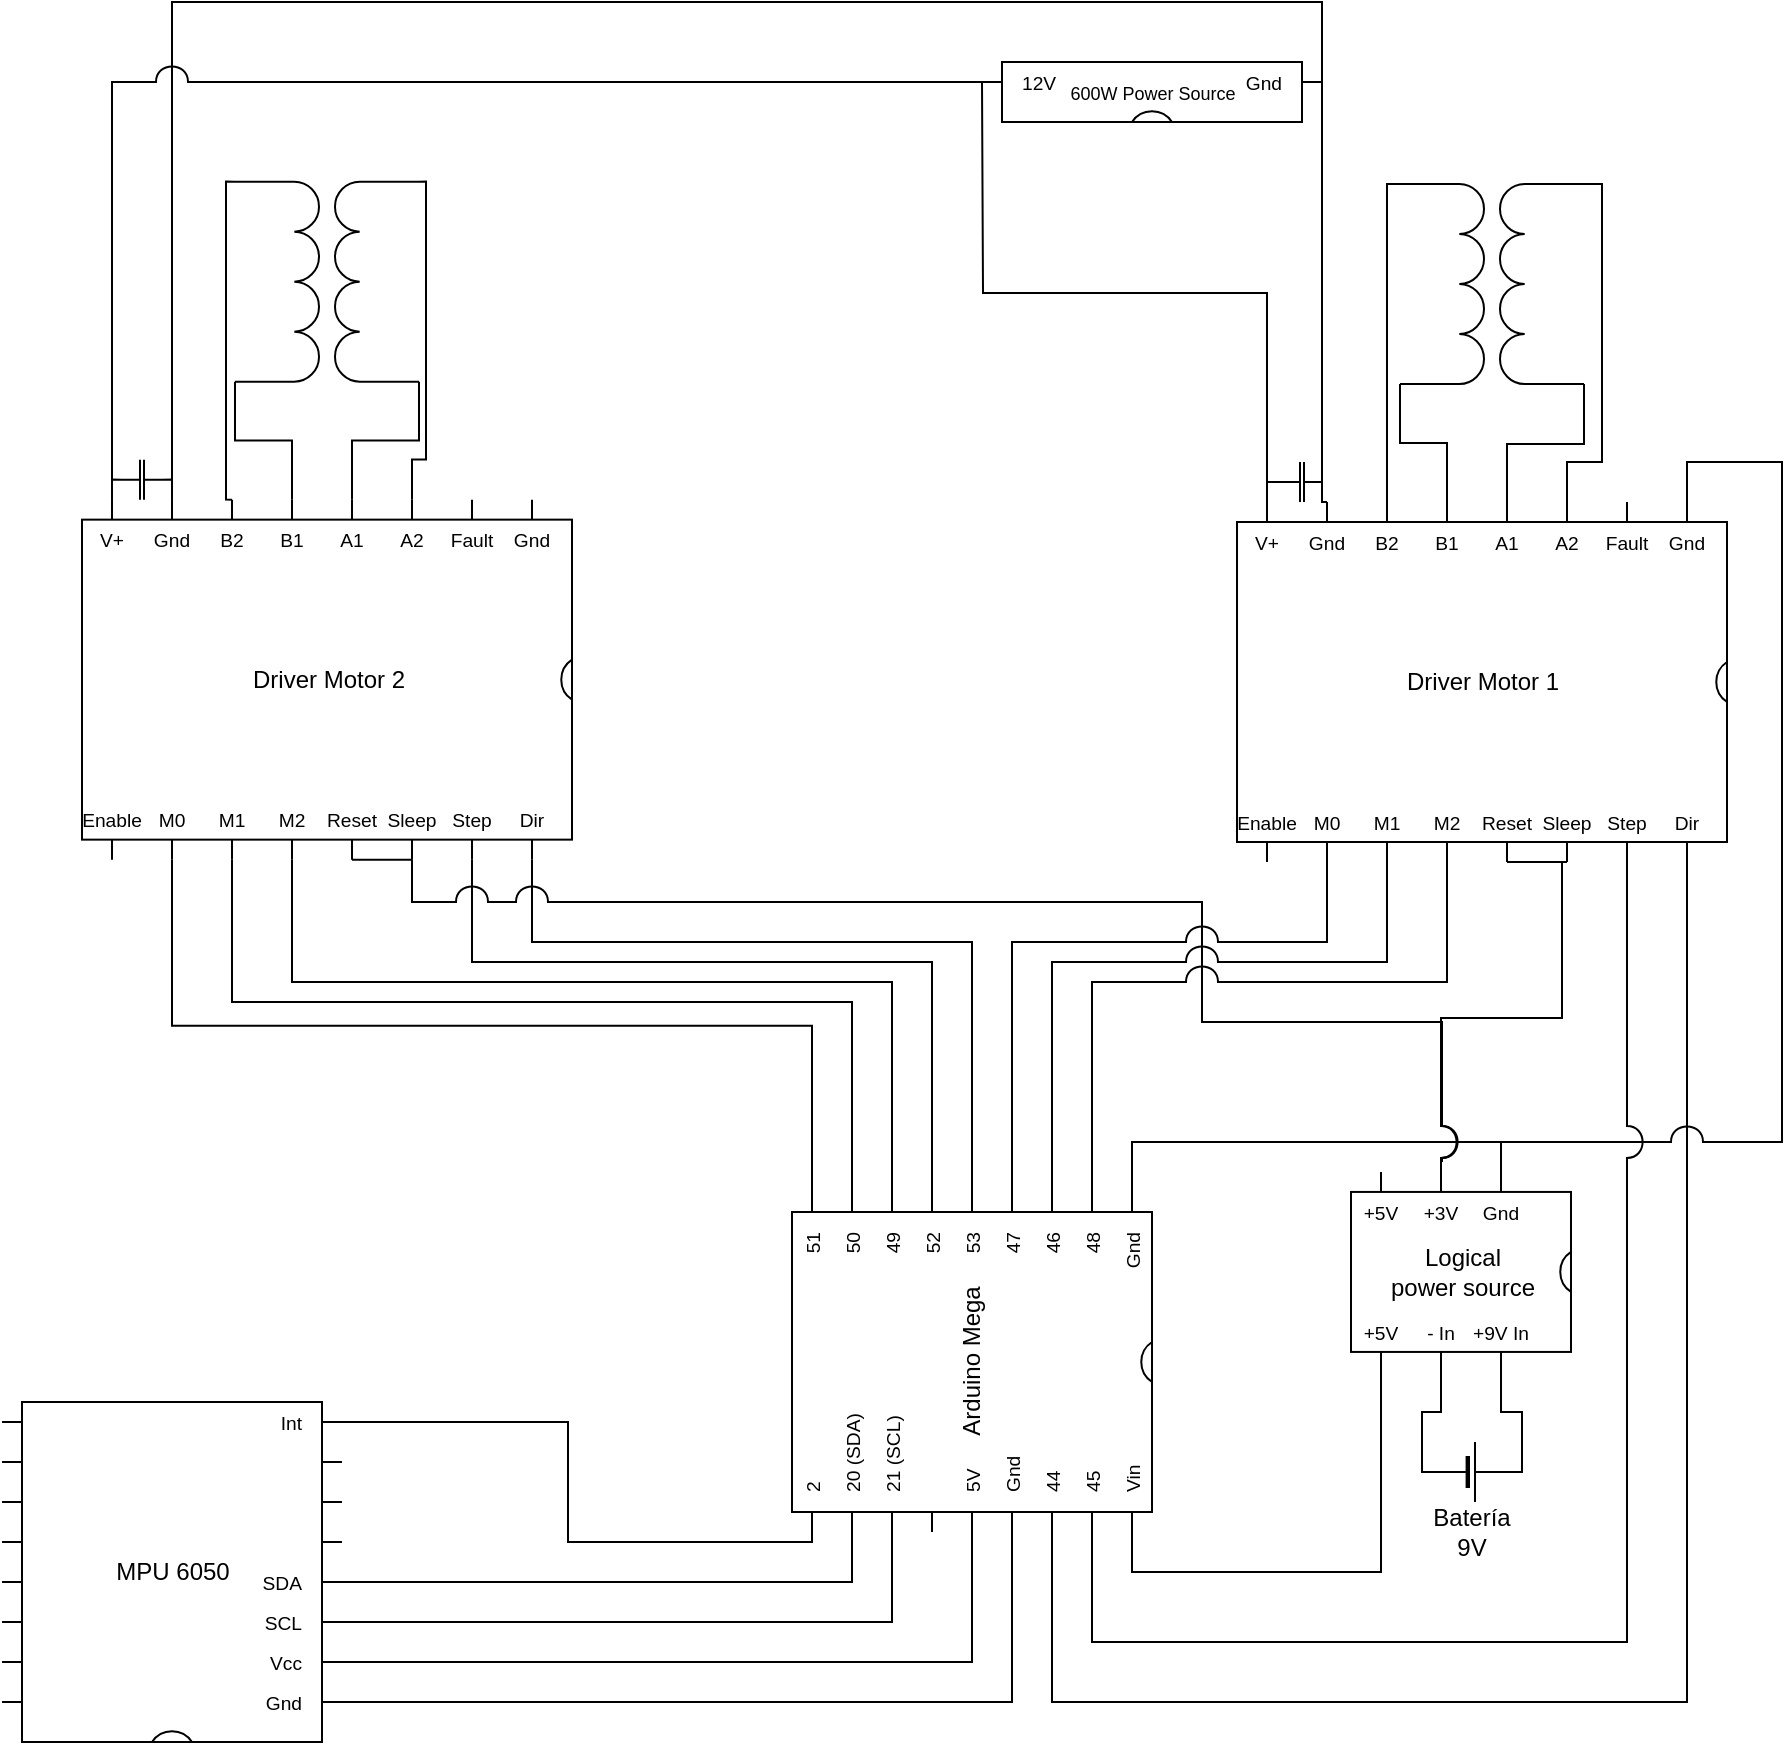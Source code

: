 <mxfile version="13.7.3" type="device"><diagram name="Page-1" id="7e0a89b8-554c-2b80-1dc8-d5c74ca68de4"><mxGraphModel dx="1185" dy="1493" grid="1" gridSize="10" guides="1" tooltips="1" connect="1" arrows="1" fold="1" page="1" pageScale="1" pageWidth="1100" pageHeight="850" background="#ffffff" math="0" shadow="0"><root><mxCell id="0"/><mxCell id="1" parent="0"/><mxCell id="jK1wPtmUaMfr60vVcp7t-97" style="edgeStyle=orthogonalEdgeStyle;rounded=0;jumpStyle=arc;jumpSize=16;orthogonalLoop=1;jettySize=auto;html=1;exitX=0;exitY=0;exitDx=0;exitDy=130;exitPerimeter=0;entryX=0;entryY=1;entryDx=225;entryDy=0;entryPerimeter=0;endArrow=none;endFill=0;" edge="1" parent="1" source="jK1wPtmUaMfr60vVcp7t-8" target="jK1wPtmUaMfr60vVcp7t-18"><mxGeometry relative="1" as="geometry"><Array as="points"><mxPoint x="685" y="810"/><mxPoint x="1003" y="810"/></Array></mxGeometry></mxCell><mxCell id="jK1wPtmUaMfr60vVcp7t-8" value="Arduino Mega" style="shadow=0;dashed=0;align=center;html=1;strokeWidth=1;shape=mxgraph.electrical.logic_gates.dual_inline_ic;labelNames=Gnd,48,46,47,53,52,49,50,51,2,20 (SDA),21 (SCL),,5V,Gnd,44,45,Vin,s,t;pinSpacing=20;pinLabelType=cust;labelCount=20;startPin=s;rotation=-90;" vertex="1" parent="1"><mxGeometry x="560" y="550" width="170" height="180" as="geometry"/></mxCell><mxCell id="jK1wPtmUaMfr60vVcp7t-30" style="edgeStyle=orthogonalEdgeStyle;rounded=0;orthogonalLoop=1;jettySize=auto;html=1;exitX=0;exitY=1;exitDx=0;exitDy=0;exitPerimeter=0;entryX=0;entryY=0;entryDx=75;entryDy=0;entryPerimeter=0;endArrow=none;endFill=0;" edge="1" parent="1" source="jK1wPtmUaMfr60vVcp7t-15" target="jK1wPtmUaMfr60vVcp7t-18"><mxGeometry relative="1" as="geometry"><Array as="points"><mxPoint x="853" y="51"/></Array></mxGeometry></mxCell><mxCell id="jK1wPtmUaMfr60vVcp7t-15" value="" style="pointerEvents=1;verticalLabelPosition=bottom;shadow=0;dashed=0;align=center;html=1;verticalAlign=top;shape=mxgraph.electrical.inductors.inductor;rotation=90;" vertex="1" parent="1"><mxGeometry x="830" y="80" width="100" height="42" as="geometry"/></mxCell><mxCell id="jK1wPtmUaMfr60vVcp7t-31" style="edgeStyle=orthogonalEdgeStyle;rounded=0;orthogonalLoop=1;jettySize=auto;html=1;exitX=0;exitY=1;exitDx=0;exitDy=0;exitPerimeter=0;entryX=0;entryY=0;entryDx=135;entryDy=0;entryPerimeter=0;endArrow=none;endFill=0;" edge="1" parent="1" source="jK1wPtmUaMfr60vVcp7t-16" target="jK1wPtmUaMfr60vVcp7t-18"><mxGeometry relative="1" as="geometry"><Array as="points"><mxPoint x="951" y="181"/><mxPoint x="913" y="181"/></Array></mxGeometry></mxCell><mxCell id="jK1wPtmUaMfr60vVcp7t-32" style="edgeStyle=orthogonalEdgeStyle;rounded=0;orthogonalLoop=1;jettySize=auto;html=1;exitX=1;exitY=1;exitDx=0;exitDy=0;exitPerimeter=0;entryX=0;entryY=0;entryDx=165;entryDy=0;entryPerimeter=0;endArrow=none;endFill=0;" edge="1" parent="1" source="jK1wPtmUaMfr60vVcp7t-16" target="jK1wPtmUaMfr60vVcp7t-18"><mxGeometry relative="1" as="geometry"><Array as="points"><mxPoint x="960" y="51"/><mxPoint x="960" y="190"/><mxPoint x="943" y="190"/></Array></mxGeometry></mxCell><mxCell id="jK1wPtmUaMfr60vVcp7t-16" value="" style="pointerEvents=1;verticalLabelPosition=bottom;shadow=0;dashed=0;align=center;html=1;verticalAlign=top;shape=mxgraph.electrical.inductors.inductor;rotation=-90;" vertex="1" parent="1"><mxGeometry x="880" y="80" width="100" height="42" as="geometry"/></mxCell><mxCell id="jK1wPtmUaMfr60vVcp7t-27" style="edgeStyle=orthogonalEdgeStyle;rounded=0;orthogonalLoop=1;jettySize=auto;html=1;exitX=0;exitY=0;exitDx=105;exitDy=0;exitPerimeter=0;entryX=1;entryY=1;entryDx=0;entryDy=0;entryPerimeter=0;endArrow=none;endFill=0;" edge="1" parent="1" source="jK1wPtmUaMfr60vVcp7t-18" target="jK1wPtmUaMfr60vVcp7t-15"><mxGeometry relative="1" as="geometry"/></mxCell><mxCell id="jK1wPtmUaMfr60vVcp7t-41" style="edgeStyle=orthogonalEdgeStyle;rounded=0;orthogonalLoop=1;jettySize=auto;html=1;exitX=0;exitY=0;exitDx=15;exitDy=0;exitPerimeter=0;endArrow=none;endFill=0;" edge="1" parent="1" source="jK1wPtmUaMfr60vVcp7t-18"><mxGeometry relative="1" as="geometry"><mxPoint x="650" as="targetPoint"/></mxGeometry></mxCell><mxCell id="jK1wPtmUaMfr60vVcp7t-77" style="edgeStyle=orthogonalEdgeStyle;rounded=0;jumpStyle=none;jumpSize=16;orthogonalLoop=1;jettySize=auto;html=1;exitX=0;exitY=0;exitDx=75;exitDy=0;exitPerimeter=0;entryX=1;entryY=0;entryDx=0;entryDy=170;entryPerimeter=0;endArrow=none;endFill=0;" edge="1" parent="1" source="jK1wPtmUaMfr60vVcp7t-22" target="jK1wPtmUaMfr60vVcp7t-8"><mxGeometry relative="1" as="geometry"><Array as="points"><mxPoint x="909" y="530"/><mxPoint x="725" y="530"/></Array></mxGeometry></mxCell><mxCell id="jK1wPtmUaMfr60vVcp7t-78" style="edgeStyle=orthogonalEdgeStyle;rounded=0;jumpStyle=arc;jumpSize=16;orthogonalLoop=1;jettySize=auto;html=1;exitX=0;exitY=1;exitDx=15;exitDy=0;exitPerimeter=0;entryX=0;entryY=0;entryDx=0;entryDy=170;entryPerimeter=0;endArrow=none;endFill=0;" edge="1" parent="1" source="jK1wPtmUaMfr60vVcp7t-22" target="jK1wPtmUaMfr60vVcp7t-8"><mxGeometry relative="1" as="geometry"/></mxCell><mxCell id="jK1wPtmUaMfr60vVcp7t-79" style="edgeStyle=orthogonalEdgeStyle;rounded=0;jumpStyle=arc;jumpSize=16;orthogonalLoop=1;jettySize=auto;html=1;exitX=0;exitY=1;exitDx=45;exitDy=0;exitPerimeter=0;entryX=0;entryY=0.5;entryDx=0;entryDy=0;entryPerimeter=0;endArrow=none;endFill=0;" edge="1" parent="1" source="jK1wPtmUaMfr60vVcp7t-22" target="jK1wPtmUaMfr60vVcp7t-66"><mxGeometry relative="1" as="geometry"><Array as="points"><mxPoint x="879" y="665"/><mxPoint x="870" y="665"/><mxPoint x="870" y="695"/></Array></mxGeometry></mxCell><mxCell id="jK1wPtmUaMfr60vVcp7t-81" style="edgeStyle=orthogonalEdgeStyle;rounded=0;jumpStyle=arc;jumpSize=16;orthogonalLoop=1;jettySize=auto;html=1;exitX=0;exitY=1;exitDx=75;exitDy=0;exitPerimeter=0;entryX=1;entryY=0.5;entryDx=0;entryDy=0;entryPerimeter=0;endArrow=none;endFill=0;" edge="1" parent="1" source="jK1wPtmUaMfr60vVcp7t-22" target="jK1wPtmUaMfr60vVcp7t-66"><mxGeometry relative="1" as="geometry"><Array as="points"><mxPoint x="909" y="665"/><mxPoint x="920" y="665"/><mxPoint x="920" y="695"/></Array></mxGeometry></mxCell><mxCell id="jK1wPtmUaMfr60vVcp7t-85" style="edgeStyle=orthogonalEdgeStyle;rounded=0;jumpStyle=arc;jumpSize=16;orthogonalLoop=1;jettySize=auto;html=1;exitX=0;exitY=0;exitDx=45;exitDy=0;exitPerimeter=0;entryX=0;entryY=1;entryDx=135;entryDy=0;entryPerimeter=0;endArrow=none;endFill=0;" edge="1" parent="1" source="jK1wPtmUaMfr60vVcp7t-22" target="jK1wPtmUaMfr60vVcp7t-18"><mxGeometry relative="1" as="geometry"><Array as="points"><mxPoint x="879" y="468"/><mxPoint x="940" y="468"/><mxPoint x="940" y="390"/></Array></mxGeometry></mxCell><mxCell id="jK1wPtmUaMfr60vVcp7t-22" value="Logical&lt;br&gt;power source" style="shadow=0;dashed=0;align=center;html=1;strokeWidth=1;shape=mxgraph.electrical.logic_gates.dual_inline_ic;labelNames=Gnd,+3V,+5V,+5V,- In,+9V In;pinSpacing=30;pinLabelType=cust;labelCount=6;startPin=e;rotation=0;snapToPoint=0;" vertex="1" parent="1"><mxGeometry x="834.5" y="544.97" width="110" height="100" as="geometry"/></mxCell><mxCell id="jK1wPtmUaMfr60vVcp7t-42" style="edgeStyle=orthogonalEdgeStyle;rounded=0;orthogonalLoop=1;jettySize=auto;html=1;exitX=1;exitY=0;exitDx=0;exitDy=10;exitPerimeter=0;entryX=0;entryY=0;entryDx=45;entryDy=0;entryPerimeter=0;endArrow=none;endFill=0;jumpStyle=arc;" edge="1" parent="1" source="jK1wPtmUaMfr60vVcp7t-23" target="jK1wPtmUaMfr60vVcp7t-18"><mxGeometry relative="1" as="geometry"><Array as="points"><mxPoint x="820" y="210"/></Array></mxGeometry></mxCell><mxCell id="jK1wPtmUaMfr60vVcp7t-23" value="&lt;font style=&quot;font-size: 9px&quot;&gt;600W Power Source&lt;br&gt;&lt;/font&gt;" style="shadow=0;dashed=0;align=center;html=1;strokeWidth=1;shape=mxgraph.electrical.logic_gates.dual_inline_ic;labelNames=Gnd,12V;pinSpacing=20;pinLabelType=cust;labelCount=2;startPin=s;rotation=0;" vertex="1" parent="1"><mxGeometry x="650" y="-10" width="170" height="30" as="geometry"/></mxCell><mxCell id="jK1wPtmUaMfr60vVcp7t-33" style="edgeStyle=orthogonalEdgeStyle;rounded=0;orthogonalLoop=1;jettySize=auto;html=1;exitX=0;exitY=1;exitDx=0;exitDy=0;exitPerimeter=0;endArrow=none;endFill=0;entryX=0;entryY=0;entryDx=75;entryDy=0;entryPerimeter=0;" edge="1" parent="1" source="jK1wPtmUaMfr60vVcp7t-34" target="jK1wPtmUaMfr60vVcp7t-45"><mxGeometry relative="1" as="geometry"><Array as="points"><mxPoint x="272" y="49.82"/><mxPoint x="272" y="208.82"/></Array><mxPoint x="275" y="178.82" as="targetPoint"/></mxGeometry></mxCell><mxCell id="jK1wPtmUaMfr60vVcp7t-48" style="edgeStyle=orthogonalEdgeStyle;rounded=0;jumpStyle=arc;jumpSize=16;orthogonalLoop=1;jettySize=auto;html=1;exitX=1;exitY=1;exitDx=0;exitDy=0;exitPerimeter=0;entryX=0;entryY=0;entryDx=105;entryDy=0;entryPerimeter=0;endArrow=none;endFill=0;" edge="1" parent="1" source="jK1wPtmUaMfr60vVcp7t-34" target="jK1wPtmUaMfr60vVcp7t-45"><mxGeometry relative="1" as="geometry"/></mxCell><mxCell id="jK1wPtmUaMfr60vVcp7t-34" value="" style="pointerEvents=1;verticalLabelPosition=bottom;shadow=0;dashed=0;align=center;html=1;verticalAlign=top;shape=mxgraph.electrical.inductors.inductor;rotation=90;" vertex="1" parent="1"><mxGeometry x="247.5" y="78.82" width="100" height="42" as="geometry"/></mxCell><mxCell id="jK1wPtmUaMfr60vVcp7t-36" style="edgeStyle=orthogonalEdgeStyle;rounded=0;orthogonalLoop=1;jettySize=auto;html=1;exitX=1;exitY=1;exitDx=0;exitDy=0;exitPerimeter=0;entryX=0;entryY=0;entryDx=165;entryDy=0;entryPerimeter=0;endArrow=none;endFill=0;" edge="1" parent="1" source="jK1wPtmUaMfr60vVcp7t-37" target="jK1wPtmUaMfr60vVcp7t-45"><mxGeometry relative="1" as="geometry"><Array as="points"><mxPoint x="372" y="49.82"/><mxPoint x="372" y="188.82"/><mxPoint x="365" y="188.82"/></Array><mxPoint x="365" y="208.82" as="targetPoint"/></mxGeometry></mxCell><mxCell id="jK1wPtmUaMfr60vVcp7t-37" value="" style="pointerEvents=1;verticalLabelPosition=bottom;shadow=0;dashed=0;align=center;html=1;verticalAlign=top;shape=mxgraph.electrical.inductors.inductor;rotation=-90;" vertex="1" parent="1"><mxGeometry x="297.5" y="78.82" width="100" height="42" as="geometry"/></mxCell><mxCell id="jK1wPtmUaMfr60vVcp7t-43" style="edgeStyle=orthogonalEdgeStyle;rounded=0;orthogonalLoop=1;jettySize=auto;html=1;endArrow=none;endFill=0;jumpStyle=arc;jumpSize=16;exitX=0;exitY=0;exitDx=45;exitDy=0;exitPerimeter=0;" edge="1" parent="1" source="jK1wPtmUaMfr60vVcp7t-45"><mxGeometry relative="1" as="geometry"><mxPoint x="820" as="targetPoint"/><mxPoint x="420" y="110" as="sourcePoint"/><Array as="points"><mxPoint x="245" y="-40"/><mxPoint x="820" y="-40"/></Array></mxGeometry></mxCell><mxCell id="jK1wPtmUaMfr60vVcp7t-47" style="edgeStyle=orthogonalEdgeStyle;rounded=0;jumpStyle=arc;jumpSize=16;orthogonalLoop=1;jettySize=auto;html=1;exitX=0;exitY=0;exitDx=135;exitDy=0;exitPerimeter=0;entryX=0;entryY=1;entryDx=0;entryDy=0;entryPerimeter=0;endArrow=none;endFill=0;" edge="1" parent="1" source="jK1wPtmUaMfr60vVcp7t-45" target="jK1wPtmUaMfr60vVcp7t-37"><mxGeometry relative="1" as="geometry"/></mxCell><mxCell id="jK1wPtmUaMfr60vVcp7t-49" style="edgeStyle=orthogonalEdgeStyle;rounded=0;jumpStyle=arc;jumpSize=16;orthogonalLoop=1;jettySize=auto;html=1;exitX=0;exitY=0;exitDx=15;exitDy=0;exitPerimeter=0;entryX=0;entryY=0;entryDx=0;entryDy=10;entryPerimeter=0;endArrow=none;endFill=0;" edge="1" parent="1" source="jK1wPtmUaMfr60vVcp7t-45" target="jK1wPtmUaMfr60vVcp7t-23"><mxGeometry relative="1" as="geometry"/></mxCell><mxCell id="jK1wPtmUaMfr60vVcp7t-98" style="edgeStyle=orthogonalEdgeStyle;rounded=0;jumpStyle=arc;jumpSize=16;orthogonalLoop=1;jettySize=auto;html=1;exitX=0;exitY=1;exitDx=45;exitDy=0;exitPerimeter=0;entryX=1;entryY=0;entryDx=0;entryDy=10;entryPerimeter=0;endArrow=none;endFill=0;" edge="1" parent="1" source="jK1wPtmUaMfr60vVcp7t-45" target="jK1wPtmUaMfr60vVcp7t-8"><mxGeometry relative="1" as="geometry"/></mxCell><mxCell id="jK1wPtmUaMfr60vVcp7t-99" style="edgeStyle=orthogonalEdgeStyle;rounded=0;jumpStyle=arc;jumpSize=16;orthogonalLoop=1;jettySize=auto;html=1;exitX=0;exitY=1;exitDx=75;exitDy=0;exitPerimeter=0;entryX=1;entryY=0;entryDx=0;entryDy=30;entryPerimeter=0;endArrow=none;endFill=0;" edge="1" parent="1" source="jK1wPtmUaMfr60vVcp7t-45" target="jK1wPtmUaMfr60vVcp7t-8"><mxGeometry relative="1" as="geometry"><Array as="points"><mxPoint x="275" y="460"/><mxPoint x="585" y="460"/></Array></mxGeometry></mxCell><mxCell id="jK1wPtmUaMfr60vVcp7t-100" style="edgeStyle=orthogonalEdgeStyle;rounded=0;jumpStyle=arc;jumpSize=16;orthogonalLoop=1;jettySize=auto;html=1;exitX=0;exitY=1;exitDx=105;exitDy=0;exitPerimeter=0;entryX=1;entryY=0;entryDx=0;entryDy=50;entryPerimeter=0;endArrow=none;endFill=0;" edge="1" parent="1" source="jK1wPtmUaMfr60vVcp7t-45" target="jK1wPtmUaMfr60vVcp7t-8"><mxGeometry relative="1" as="geometry"><Array as="points"><mxPoint x="305" y="450"/><mxPoint x="605" y="450"/></Array></mxGeometry></mxCell><mxCell id="jK1wPtmUaMfr60vVcp7t-101" style="edgeStyle=orthogonalEdgeStyle;rounded=0;jumpStyle=arc;jumpSize=16;orthogonalLoop=1;jettySize=auto;html=1;exitX=0;exitY=1;exitDx=195;exitDy=0;exitPerimeter=0;entryX=1;entryY=0;entryDx=0;entryDy=70;entryPerimeter=0;endArrow=none;endFill=0;" edge="1" parent="1" source="jK1wPtmUaMfr60vVcp7t-45" target="jK1wPtmUaMfr60vVcp7t-8"><mxGeometry relative="1" as="geometry"><Array as="points"><mxPoint x="395" y="440"/><mxPoint x="625" y="440"/></Array></mxGeometry></mxCell><mxCell id="jK1wPtmUaMfr60vVcp7t-102" style="edgeStyle=orthogonalEdgeStyle;rounded=0;jumpStyle=arc;jumpSize=16;orthogonalLoop=1;jettySize=auto;html=1;exitX=0;exitY=1;exitDx=225;exitDy=0;exitPerimeter=0;entryX=1;entryY=0;entryDx=0;entryDy=90;entryPerimeter=0;endArrow=none;endFill=0;" edge="1" parent="1" source="jK1wPtmUaMfr60vVcp7t-45" target="jK1wPtmUaMfr60vVcp7t-8"><mxGeometry relative="1" as="geometry"><Array as="points"><mxPoint x="425" y="430"/><mxPoint x="645" y="430"/></Array></mxGeometry></mxCell><mxCell id="jK1wPtmUaMfr60vVcp7t-107" style="edgeStyle=orthogonalEdgeStyle;rounded=0;jumpStyle=arc;jumpSize=16;orthogonalLoop=1;jettySize=auto;html=1;exitX=0;exitY=1;exitDx=165;exitDy=0;exitPerimeter=0;endArrow=none;endFill=0;" edge="1" parent="1" source="jK1wPtmUaMfr60vVcp7t-45"><mxGeometry relative="1" as="geometry"><mxPoint x="880.0" y="540" as="targetPoint"/><Array as="points"><mxPoint x="365" y="410"/><mxPoint x="760" y="410"/><mxPoint x="760" y="470"/><mxPoint x="880" y="470"/></Array></mxGeometry></mxCell><mxCell id="jK1wPtmUaMfr60vVcp7t-45" value="&lt;div&gt;Driver Motor 2&lt;/div&gt;" style="shadow=0;dashed=0;align=center;html=1;strokeWidth=1;shape=mxgraph.electrical.logic_gates.dual_inline_ic;labelNames=Gnd,Fault,A2,A1,B1,B2,Gnd,V+,Enable,M0,M1,M2,Reset,Sleep,Step,Dir,q,r,s,t;pinSpacing=30;pinLabelType=cust;labelCount=20;startPin=e;" vertex="1" parent="1"><mxGeometry x="200" y="208.82" width="245" height="180" as="geometry"/></mxCell><mxCell id="jK1wPtmUaMfr60vVcp7t-50" style="edgeStyle=orthogonalEdgeStyle;rounded=0;jumpStyle=arc;jumpSize=16;orthogonalLoop=1;jettySize=auto;html=1;exitX=0;exitY=1;exitDx=135;exitDy=0;exitPerimeter=0;entryX=0;entryY=1;entryDx=165;entryDy=0;entryPerimeter=0;endArrow=none;endFill=0;" edge="1" parent="1" source="jK1wPtmUaMfr60vVcp7t-18" target="jK1wPtmUaMfr60vVcp7t-18"><mxGeometry relative="1" as="geometry"/></mxCell><mxCell id="jK1wPtmUaMfr60vVcp7t-51" style="edgeStyle=orthogonalEdgeStyle;rounded=0;jumpStyle=arc;jumpSize=16;orthogonalLoop=1;jettySize=auto;html=1;exitX=0;exitY=1;exitDx=165;exitDy=0;exitPerimeter=0;entryX=0;entryY=1;entryDx=135;entryDy=0;entryPerimeter=0;endArrow=none;endFill=0;" edge="1" parent="1" source="jK1wPtmUaMfr60vVcp7t-45" target="jK1wPtmUaMfr60vVcp7t-45"><mxGeometry relative="1" as="geometry"/></mxCell><mxCell id="jK1wPtmUaMfr60vVcp7t-56" style="edgeStyle=orthogonalEdgeStyle;rounded=0;jumpStyle=arc;jumpSize=16;orthogonalLoop=1;jettySize=auto;html=1;exitX=1;exitY=0.5;exitDx=0;exitDy=0;exitPerimeter=0;entryX=0;entryY=0;entryDx=45;entryDy=0;entryPerimeter=0;endArrow=none;endFill=0;" edge="1" parent="1" source="jK1wPtmUaMfr60vVcp7t-54" target="jK1wPtmUaMfr60vVcp7t-45"><mxGeometry relative="1" as="geometry"/></mxCell><mxCell id="jK1wPtmUaMfr60vVcp7t-57" style="edgeStyle=orthogonalEdgeStyle;rounded=0;jumpStyle=arc;jumpSize=16;orthogonalLoop=1;jettySize=auto;html=1;exitX=0;exitY=0.5;exitDx=0;exitDy=0;exitPerimeter=0;entryX=0;entryY=0;entryDx=15;entryDy=0;entryPerimeter=0;endArrow=none;endFill=0;" edge="1" parent="1" source="jK1wPtmUaMfr60vVcp7t-54" target="jK1wPtmUaMfr60vVcp7t-45"><mxGeometry relative="1" as="geometry"/></mxCell><mxCell id="jK1wPtmUaMfr60vVcp7t-54" value="" style="pointerEvents=1;verticalLabelPosition=bottom;shadow=0;dashed=0;align=center;html=1;verticalAlign=top;shape=mxgraph.electrical.capacitors.capacitor_1;strokeWidth=1;" vertex="1" parent="1"><mxGeometry x="220" y="188.82" width="20" height="20" as="geometry"/></mxCell><mxCell id="jK1wPtmUaMfr60vVcp7t-64" style="edgeStyle=orthogonalEdgeStyle;rounded=0;jumpStyle=arc;jumpSize=16;orthogonalLoop=1;jettySize=auto;html=1;exitX=0;exitY=0.5;exitDx=0;exitDy=0;exitPerimeter=0;entryX=0;entryY=0;entryDx=15;entryDy=0;entryPerimeter=0;endArrow=none;endFill=0;" edge="1" parent="1" source="jK1wPtmUaMfr60vVcp7t-58" target="jK1wPtmUaMfr60vVcp7t-18"><mxGeometry relative="1" as="geometry"/></mxCell><mxCell id="jK1wPtmUaMfr60vVcp7t-58" value="" style="pointerEvents=1;verticalLabelPosition=bottom;shadow=0;dashed=0;align=center;html=1;verticalAlign=top;shape=mxgraph.electrical.capacitors.capacitor_1;strokeWidth=1;" vertex="1" parent="1"><mxGeometry x="800" y="190" width="20" height="20" as="geometry"/></mxCell><mxCell id="jK1wPtmUaMfr60vVcp7t-63" style="edgeStyle=orthogonalEdgeStyle;rounded=0;jumpStyle=arc;jumpSize=16;orthogonalLoop=1;jettySize=auto;html=1;exitX=0;exitY=0;exitDx=45;exitDy=0;exitPerimeter=0;entryX=1;entryY=0.5;entryDx=0;entryDy=0;entryPerimeter=0;endArrow=none;endFill=0;" edge="1" parent="1" source="jK1wPtmUaMfr60vVcp7t-18" target="jK1wPtmUaMfr60vVcp7t-58"><mxGeometry relative="1" as="geometry"><Array as="points"><mxPoint x="820" y="210"/></Array></mxGeometry></mxCell><mxCell id="jK1wPtmUaMfr60vVcp7t-83" style="edgeStyle=orthogonalEdgeStyle;rounded=0;jumpStyle=arc;jumpSize=16;orthogonalLoop=1;jettySize=auto;html=1;exitX=0;exitY=0;exitDx=225;exitDy=0;exitPerimeter=0;entryX=0;entryY=0;entryDx=75;entryDy=0;entryPerimeter=0;endArrow=none;endFill=0;" edge="1" parent="1" source="jK1wPtmUaMfr60vVcp7t-18" target="jK1wPtmUaMfr60vVcp7t-22"><mxGeometry relative="1" as="geometry"><Array as="points"><mxPoint x="1003" y="190"/><mxPoint x="1050" y="190"/><mxPoint x="1050" y="530"/><mxPoint x="909" y="530"/></Array></mxGeometry></mxCell><mxCell id="jK1wPtmUaMfr60vVcp7t-95" style="edgeStyle=orthogonalEdgeStyle;rounded=0;jumpStyle=arc;jumpSize=16;orthogonalLoop=1;jettySize=auto;html=1;exitX=0;exitY=1;exitDx=195;exitDy=0;exitPerimeter=0;entryX=0;entryY=0;entryDx=0;entryDy=150;entryPerimeter=0;endArrow=none;endFill=0;" edge="1" parent="1" source="jK1wPtmUaMfr60vVcp7t-18" target="jK1wPtmUaMfr60vVcp7t-8"><mxGeometry relative="1" as="geometry"><Array as="points"><mxPoint x="973" y="780"/><mxPoint x="705" y="780"/></Array></mxGeometry></mxCell><mxCell id="jK1wPtmUaMfr60vVcp7t-103" style="edgeStyle=orthogonalEdgeStyle;rounded=0;jumpStyle=arc;jumpSize=16;orthogonalLoop=1;jettySize=auto;html=1;exitX=0;exitY=1;exitDx=45;exitDy=0;exitPerimeter=0;entryX=1;entryY=0;entryDx=0;entryDy=110;entryPerimeter=0;endArrow=none;endFill=0;" edge="1" parent="1" source="jK1wPtmUaMfr60vVcp7t-18" target="jK1wPtmUaMfr60vVcp7t-8"><mxGeometry relative="1" as="geometry"><Array as="points"><mxPoint x="823" y="430"/><mxPoint x="665" y="430"/></Array></mxGeometry></mxCell><mxCell id="jK1wPtmUaMfr60vVcp7t-104" style="edgeStyle=orthogonalEdgeStyle;rounded=0;jumpStyle=arc;jumpSize=16;orthogonalLoop=1;jettySize=auto;html=1;exitX=0;exitY=1;exitDx=75;exitDy=0;exitPerimeter=0;entryX=1;entryY=0;entryDx=0;entryDy=130;entryPerimeter=0;endArrow=none;endFill=0;" edge="1" parent="1" source="jK1wPtmUaMfr60vVcp7t-18" target="jK1wPtmUaMfr60vVcp7t-8"><mxGeometry relative="1" as="geometry"><Array as="points"><mxPoint x="853" y="440"/><mxPoint x="685" y="440"/></Array></mxGeometry></mxCell><mxCell id="jK1wPtmUaMfr60vVcp7t-105" style="edgeStyle=orthogonalEdgeStyle;rounded=0;jumpStyle=arc;jumpSize=16;orthogonalLoop=1;jettySize=auto;html=1;exitX=0;exitY=1;exitDx=105;exitDy=0;exitPerimeter=0;endArrow=none;endFill=0;entryX=1;entryY=0;entryDx=0;entryDy=150;entryPerimeter=0;" edge="1" parent="1" source="jK1wPtmUaMfr60vVcp7t-18" target="jK1wPtmUaMfr60vVcp7t-8"><mxGeometry relative="1" as="geometry"><mxPoint x="700" y="550" as="targetPoint"/><Array as="points"><mxPoint x="883" y="450"/><mxPoint x="705" y="450"/></Array></mxGeometry></mxCell><mxCell id="jK1wPtmUaMfr60vVcp7t-18" value="&lt;div&gt;Driver Motor 1&lt;br&gt;&lt;/div&gt;" style="shadow=0;dashed=0;align=center;html=1;strokeWidth=1;shape=mxgraph.electrical.logic_gates.dual_inline_ic;labelNames=Gnd,Fault,A2,A1,B1,B2,Gnd,V+,Enable,M0,M1,M2,Reset,Sleep,Step,Dir,q,r,s,t;pinSpacing=30;pinLabelType=cust;labelCount=20;startPin=e;" vertex="1" parent="1"><mxGeometry x="777.5" y="210" width="245" height="180" as="geometry"/></mxCell><mxCell id="jK1wPtmUaMfr60vVcp7t-66" value="Batería 9V" style="verticalLabelPosition=bottom;shadow=0;dashed=0;align=center;fillColor=#000000;html=1;verticalAlign=middle;strokeWidth=1;shape=mxgraph.electrical.miscellaneous.monocell_battery;rotation=0;horizontal=1;whiteSpace=wrap;" vertex="1" parent="1"><mxGeometry x="880" y="680" width="30" height="30" as="geometry"/></mxCell><mxCell id="jK1wPtmUaMfr60vVcp7t-109" style="edgeStyle=orthogonalEdgeStyle;rounded=0;jumpStyle=arc;jumpSize=16;orthogonalLoop=1;jettySize=auto;html=1;exitX=1;exitY=0;exitDx=0;exitDy=150;exitPerimeter=0;entryX=0;entryY=0;entryDx=0;entryDy=110;entryPerimeter=0;endArrow=none;endFill=0;" edge="1" parent="1" source="jK1wPtmUaMfr60vVcp7t-108" target="jK1wPtmUaMfr60vVcp7t-8"><mxGeometry relative="1" as="geometry"/></mxCell><mxCell id="jK1wPtmUaMfr60vVcp7t-110" style="edgeStyle=orthogonalEdgeStyle;rounded=0;jumpStyle=arc;jumpSize=16;orthogonalLoop=1;jettySize=auto;html=1;exitX=1;exitY=0;exitDx=0;exitDy=130;exitPerimeter=0;entryX=0;entryY=0;entryDx=0;entryDy=90;entryPerimeter=0;endArrow=none;endFill=0;" edge="1" parent="1" source="jK1wPtmUaMfr60vVcp7t-108" target="jK1wPtmUaMfr60vVcp7t-8"><mxGeometry relative="1" as="geometry"/></mxCell><mxCell id="jK1wPtmUaMfr60vVcp7t-111" style="edgeStyle=orthogonalEdgeStyle;rounded=0;jumpStyle=arc;jumpSize=16;orthogonalLoop=1;jettySize=auto;html=1;exitX=1;exitY=0;exitDx=0;exitDy=10;exitPerimeter=0;entryX=0;entryY=0;entryDx=0;entryDy=10;entryPerimeter=0;endArrow=none;endFill=0;" edge="1" parent="1" source="jK1wPtmUaMfr60vVcp7t-108" target="jK1wPtmUaMfr60vVcp7t-8"><mxGeometry relative="1" as="geometry"><Array as="points"><mxPoint x="443" y="670"/><mxPoint x="443" y="730"/><mxPoint x="565" y="730"/></Array></mxGeometry></mxCell><mxCell id="jK1wPtmUaMfr60vVcp7t-112" style="edgeStyle=orthogonalEdgeStyle;rounded=0;jumpStyle=arc;jumpSize=16;orthogonalLoop=1;jettySize=auto;html=1;exitX=1;exitY=0;exitDx=0;exitDy=110;exitPerimeter=0;entryX=0;entryY=0;entryDx=0;entryDy=50;entryPerimeter=0;endArrow=none;endFill=0;" edge="1" parent="1" source="jK1wPtmUaMfr60vVcp7t-108" target="jK1wPtmUaMfr60vVcp7t-8"><mxGeometry relative="1" as="geometry"/></mxCell><mxCell id="jK1wPtmUaMfr60vVcp7t-113" style="edgeStyle=orthogonalEdgeStyle;rounded=0;jumpStyle=arc;jumpSize=16;orthogonalLoop=1;jettySize=auto;html=1;exitX=1;exitY=0;exitDx=0;exitDy=90;exitPerimeter=0;entryX=0;entryY=0;entryDx=0;entryDy=30;entryPerimeter=0;endArrow=none;endFill=0;" edge="1" parent="1" source="jK1wPtmUaMfr60vVcp7t-108" target="jK1wPtmUaMfr60vVcp7t-8"><mxGeometry relative="1" as="geometry"/></mxCell><mxCell id="jK1wPtmUaMfr60vVcp7t-108" value="MPU 6050" style="shadow=0;dashed=0;align=center;html=1;strokeWidth=1;shape=mxgraph.electrical.logic_gates.dual_inline_ic;labelNames=Gnd,Vcc,SCL,SDA,,,,Int;pinSpacing=20;pinLabelType=cust;labelCount=8;startPin=s;rotation=0;" vertex="1" parent="1"><mxGeometry x="160" y="660" width="170" height="170" as="geometry"/></mxCell></root></mxGraphModel></diagram></mxfile>
